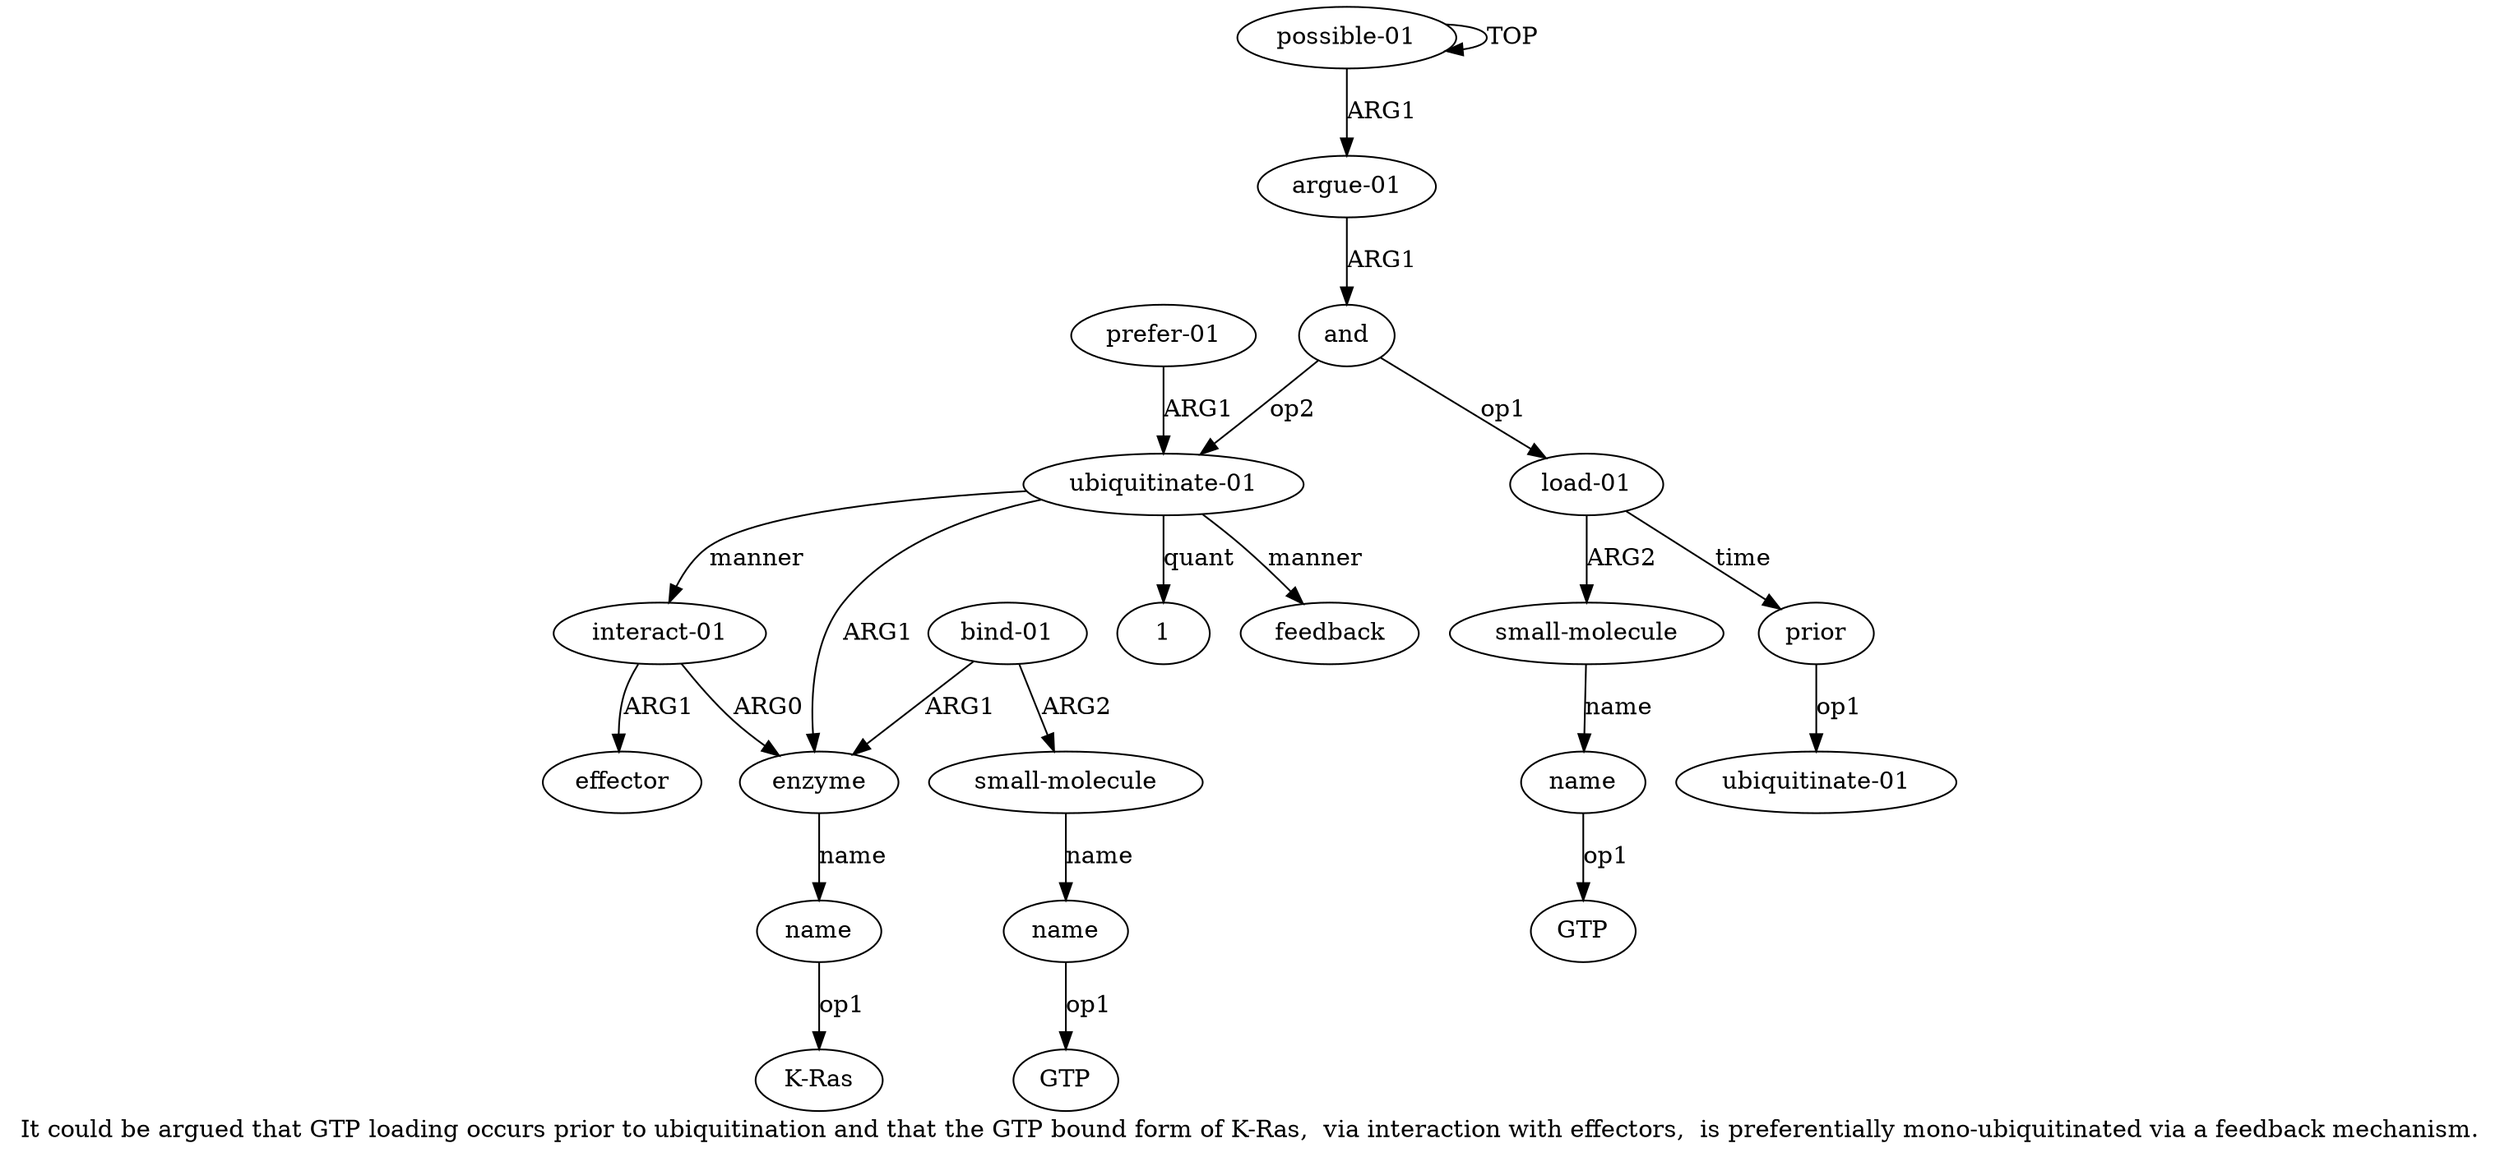 digraph  {
	graph [label="It could be argued that GTP loading occurs prior to ubiquitination and that the GTP bound form of K-Ras,  via interaction with effectors,  \
is preferentially mono-ubiquitinated via a feedback mechanism."];
	node [label="\N"];
	"a10 K-Ras"	 [color=black,
		gold_ind=-1,
		gold_label="K-Ras",
		label="K-Ras",
		test_ind=-1,
		test_label="K-Ras"];
	"a13 GTP"	 [color=black,
		gold_ind=-1,
		gold_label=GTP,
		label=GTP,
		test_ind=-1,
		test_label=GTP];
	"a8 1"	 [color=black,
		gold_ind=-1,
		gold_label=1,
		label=1,
		test_ind=-1,
		test_label=1];
	a15	 [color=black,
		gold_ind=15,
		gold_label="interact-01",
		label="interact-01",
		test_ind=15,
		test_label="interact-01"];
	a16	 [color=black,
		gold_ind=16,
		gold_label=effector,
		label=effector,
		test_ind=16,
		test_label=effector];
	a15 -> a16 [key=0,
	color=black,
	gold_label=ARG1,
	label=ARG1,
	test_label=ARG1];
a9 [color=black,
	gold_ind=9,
	gold_label=enzyme,
	label=enzyme,
	test_ind=9,
	test_label=enzyme];
a15 -> a9 [key=0,
color=black,
gold_label=ARG0,
label=ARG0,
test_label=ARG0];
a14 [color=black,
gold_ind=14,
gold_label="prefer-01",
label="prefer-01",
test_ind=14,
test_label="prefer-01"];
a8 [color=black,
gold_ind=8,
gold_label="ubiquitinate-01",
label="ubiquitinate-01",
test_ind=8,
test_label="ubiquitinate-01"];
a14 -> a8 [key=0,
color=black,
gold_label=ARG1,
label=ARG1,
test_label=ARG1];
a17 [color=black,
gold_ind=17,
gold_label=feedback,
label=feedback,
test_ind=17,
test_label=feedback];
a11 [color=black,
gold_ind=11,
gold_label="bind-01",
label="bind-01",
test_ind=11,
test_label="bind-01"];
a12 [color=black,
gold_ind=12,
gold_label="small-molecule",
label="small-molecule",
test_ind=12,
test_label="small-molecule"];
a11 -> a12 [key=0,
color=black,
gold_label=ARG2,
label=ARG2,
test_label=ARG2];
a11 -> a9 [key=0,
color=black,
gold_label=ARG1,
label=ARG1,
test_label=ARG1];
a10 [color=black,
gold_ind=10,
gold_label=name,
label=name,
test_ind=10,
test_label=name];
a10 -> "a10 K-Ras" [key=0,
color=black,
gold_label=op1,
label=op1,
test_label=op1];
a13 [color=black,
gold_ind=13,
gold_label=name,
label=name,
test_ind=13,
test_label=name];
a13 -> "a13 GTP" [key=0,
color=black,
gold_label=op1,
label=op1,
test_label=op1];
a12 -> a13 [key=0,
color=black,
gold_label=name,
label=name,
test_label=name];
a1 [color=black,
gold_ind=1,
gold_label="argue-01",
label="argue-01",
test_ind=1,
test_label="argue-01"];
a2 [color=black,
gold_ind=2,
gold_label=and,
label=and,
test_ind=2,
test_label=and];
a1 -> a2 [key=0,
color=black,
gold_label=ARG1,
label=ARG1,
test_label=ARG1];
a0 [color=black,
gold_ind=0,
gold_label="possible-01",
label="possible-01",
test_ind=0,
test_label="possible-01"];
a0 -> a1 [key=0,
color=black,
gold_label=ARG1,
label=ARG1,
test_label=ARG1];
a0 -> a0 [key=0,
color=black,
gold_label=TOP,
label=TOP,
test_label=TOP];
a3 [color=black,
gold_ind=3,
gold_label="load-01",
label="load-01",
test_ind=3,
test_label="load-01"];
a4 [color=black,
gold_ind=4,
gold_label="small-molecule",
label="small-molecule",
test_ind=4,
test_label="small-molecule"];
a3 -> a4 [key=0,
color=black,
gold_label=ARG2,
label=ARG2,
test_label=ARG2];
a6 [color=black,
gold_ind=6,
gold_label=prior,
label=prior,
test_ind=6,
test_label=prior];
a3 -> a6 [key=0,
color=black,
gold_label=time,
label=time,
test_label=time];
a2 -> a3 [key=0,
color=black,
gold_label=op1,
label=op1,
test_label=op1];
a2 -> a8 [key=0,
color=black,
gold_label=op2,
label=op2,
test_label=op2];
a5 [color=black,
gold_ind=5,
gold_label=name,
label=name,
test_ind=5,
test_label=name];
"a5 GTP" [color=black,
gold_ind=-1,
gold_label=GTP,
label=GTP,
test_ind=-1,
test_label=GTP];
a5 -> "a5 GTP" [key=0,
color=black,
gold_label=op1,
label=op1,
test_label=op1];
a4 -> a5 [key=0,
color=black,
gold_label=name,
label=name,
test_label=name];
a7 [color=black,
gold_ind=7,
gold_label="ubiquitinate-01",
label="ubiquitinate-01",
test_ind=7,
test_label="ubiquitinate-01"];
a6 -> a7 [key=0,
color=black,
gold_label=op1,
label=op1,
test_label=op1];
a9 -> a10 [key=0,
color=black,
gold_label=name,
label=name,
test_label=name];
a8 -> "a8 1" [key=0,
color=black,
gold_label=quant,
label=quant,
test_label=quant];
a8 -> a15 [key=0,
color=black,
gold_label=manner,
label=manner,
test_label=manner];
a8 -> a17 [key=0,
color=black,
gold_label=manner,
label=manner,
test_label=manner];
a8 -> a9 [key=0,
color=black,
gold_label=ARG1,
label=ARG1,
test_label=ARG1];
}
